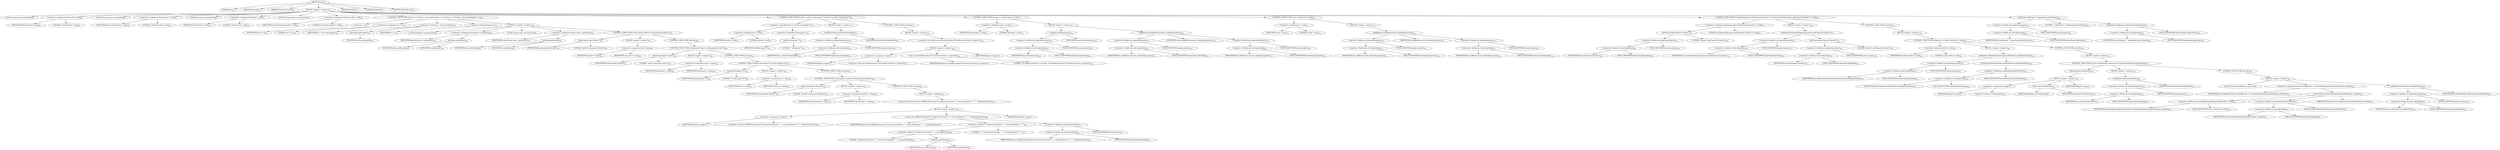 digraph "init" {  
"732" [label = <(METHOD,init)<SUB>387</SUB>> ]
"733" [label = <(PARAM,this)<SUB>387</SUB>> ]
"734" [label = <(PARAM,String tag)<SUB>387</SUB>> ]
"735" [label = <(PARAM,AttributeList attrs)<SUB>387</SUB>> ]
"736" [label = <(BLOCK,&lt;empty&gt;,&lt;empty&gt;)<SUB>387</SUB>> ]
"737" [label = <(LOCAL,String def: java.lang.String)> ]
"738" [label = <(&lt;operator&gt;.assignment,String def = null)<SUB>388</SUB>> ]
"739" [label = <(IDENTIFIER,def,String def = null)<SUB>388</SUB>> ]
"740" [label = <(LITERAL,null,String def = null)<SUB>388</SUB>> ]
"741" [label = <(LOCAL,String name: java.lang.String)> ]
"742" [label = <(&lt;operator&gt;.assignment,String name = null)<SUB>389</SUB>> ]
"743" [label = <(IDENTIFIER,name,String name = null)<SUB>389</SUB>> ]
"744" [label = <(LITERAL,null,String name = null)<SUB>389</SUB>> ]
"745" [label = <(LOCAL,String id: java.lang.String)> ]
"746" [label = <(&lt;operator&gt;.assignment,String id = null)<SUB>390</SUB>> ]
"747" [label = <(IDENTIFIER,id,String id = null)<SUB>390</SUB>> ]
"748" [label = <(LITERAL,null,String id = null)<SUB>390</SUB>> ]
"749" [label = <(LOCAL,String baseDir: java.lang.String)> ]
"750" [label = <(&lt;operator&gt;.assignment,String baseDir = null)<SUB>391</SUB>> ]
"751" [label = <(IDENTIFIER,baseDir,String baseDir = null)<SUB>391</SUB>> ]
"752" [label = <(LITERAL,null,String baseDir = null)<SUB>391</SUB>> ]
"753" [label = <(CONTROL_STRUCTURE,for (int i = 0; Some(i &lt; attrs.getLength()); i++),for (int i = 0; Some(i &lt; attrs.getLength()); i++))<SUB>393</SUB>> ]
"754" [label = <(LOCAL,int i: int)> ]
"755" [label = <(&lt;operator&gt;.assignment,int i = 0)<SUB>393</SUB>> ]
"756" [label = <(IDENTIFIER,i,int i = 0)<SUB>393</SUB>> ]
"757" [label = <(LITERAL,0,int i = 0)<SUB>393</SUB>> ]
"758" [label = <(&lt;operator&gt;.lessThan,i &lt; attrs.getLength())<SUB>393</SUB>> ]
"759" [label = <(IDENTIFIER,i,i &lt; attrs.getLength())<SUB>393</SUB>> ]
"760" [label = <(getLength,getLength())<SUB>393</SUB>> ]
"761" [label = <(IDENTIFIER,attrs,getLength())<SUB>393</SUB>> ]
"762" [label = <(&lt;operator&gt;.postIncrement,i++)<SUB>393</SUB>> ]
"763" [label = <(IDENTIFIER,i,i++)<SUB>393</SUB>> ]
"764" [label = <(BLOCK,&lt;empty&gt;,&lt;empty&gt;)<SUB>393</SUB>> ]
"765" [label = <(LOCAL,String key: java.lang.String)> ]
"766" [label = <(&lt;operator&gt;.assignment,String key = getName(i))<SUB>394</SUB>> ]
"767" [label = <(IDENTIFIER,key,String key = getName(i))<SUB>394</SUB>> ]
"768" [label = <(getName,getName(i))<SUB>394</SUB>> ]
"769" [label = <(IDENTIFIER,attrs,getName(i))<SUB>394</SUB>> ]
"770" [label = <(IDENTIFIER,i,getName(i))<SUB>394</SUB>> ]
"771" [label = <(LOCAL,String value: java.lang.String)> ]
"772" [label = <(&lt;operator&gt;.assignment,String value = getValue(i))<SUB>395</SUB>> ]
"773" [label = <(IDENTIFIER,value,String value = getValue(i))<SUB>395</SUB>> ]
"774" [label = <(getValue,getValue(i))<SUB>395</SUB>> ]
"775" [label = <(IDENTIFIER,attrs,getValue(i))<SUB>395</SUB>> ]
"776" [label = <(IDENTIFIER,i,getValue(i))<SUB>395</SUB>> ]
"777" [label = <(CONTROL_STRUCTURE,if (key.equals(&quot;default&quot;)),if (key.equals(&quot;default&quot;)))<SUB>397</SUB>> ]
"778" [label = <(equals,key.equals(&quot;default&quot;))<SUB>397</SUB>> ]
"779" [label = <(IDENTIFIER,key,key.equals(&quot;default&quot;))<SUB>397</SUB>> ]
"780" [label = <(LITERAL,&quot;default&quot;,key.equals(&quot;default&quot;))<SUB>397</SUB>> ]
"781" [label = <(BLOCK,&lt;empty&gt;,&lt;empty&gt;)<SUB>397</SUB>> ]
"782" [label = <(&lt;operator&gt;.assignment,def = value)<SUB>398</SUB>> ]
"783" [label = <(IDENTIFIER,def,def = value)<SUB>398</SUB>> ]
"784" [label = <(IDENTIFIER,value,def = value)<SUB>398</SUB>> ]
"785" [label = <(CONTROL_STRUCTURE,else,else)<SUB>399</SUB>> ]
"786" [label = <(CONTROL_STRUCTURE,if (key.equals(&quot;name&quot;)),if (key.equals(&quot;name&quot;)))<SUB>399</SUB>> ]
"787" [label = <(equals,key.equals(&quot;name&quot;))<SUB>399</SUB>> ]
"788" [label = <(IDENTIFIER,key,key.equals(&quot;name&quot;))<SUB>399</SUB>> ]
"789" [label = <(LITERAL,&quot;name&quot;,key.equals(&quot;name&quot;))<SUB>399</SUB>> ]
"790" [label = <(BLOCK,&lt;empty&gt;,&lt;empty&gt;)<SUB>399</SUB>> ]
"791" [label = <(&lt;operator&gt;.assignment,name = value)<SUB>400</SUB>> ]
"792" [label = <(IDENTIFIER,name,name = value)<SUB>400</SUB>> ]
"793" [label = <(IDENTIFIER,value,name = value)<SUB>400</SUB>> ]
"794" [label = <(CONTROL_STRUCTURE,else,else)<SUB>401</SUB>> ]
"795" [label = <(CONTROL_STRUCTURE,if (key.equals(&quot;id&quot;)),if (key.equals(&quot;id&quot;)))<SUB>401</SUB>> ]
"796" [label = <(equals,key.equals(&quot;id&quot;))<SUB>401</SUB>> ]
"797" [label = <(IDENTIFIER,key,key.equals(&quot;id&quot;))<SUB>401</SUB>> ]
"798" [label = <(LITERAL,&quot;id&quot;,key.equals(&quot;id&quot;))<SUB>401</SUB>> ]
"799" [label = <(BLOCK,&lt;empty&gt;,&lt;empty&gt;)<SUB>401</SUB>> ]
"800" [label = <(&lt;operator&gt;.assignment,id = value)<SUB>402</SUB>> ]
"801" [label = <(IDENTIFIER,id,id = value)<SUB>402</SUB>> ]
"802" [label = <(IDENTIFIER,value,id = value)<SUB>402</SUB>> ]
"803" [label = <(CONTROL_STRUCTURE,else,else)<SUB>403</SUB>> ]
"804" [label = <(CONTROL_STRUCTURE,if (key.equals(&quot;basedir&quot;)),if (key.equals(&quot;basedir&quot;)))<SUB>403</SUB>> ]
"805" [label = <(equals,key.equals(&quot;basedir&quot;))<SUB>403</SUB>> ]
"806" [label = <(IDENTIFIER,key,key.equals(&quot;basedir&quot;))<SUB>403</SUB>> ]
"807" [label = <(LITERAL,&quot;basedir&quot;,key.equals(&quot;basedir&quot;))<SUB>403</SUB>> ]
"808" [label = <(BLOCK,&lt;empty&gt;,&lt;empty&gt;)<SUB>403</SUB>> ]
"809" [label = <(&lt;operator&gt;.assignment,baseDir = value)<SUB>404</SUB>> ]
"810" [label = <(IDENTIFIER,baseDir,baseDir = value)<SUB>404</SUB>> ]
"811" [label = <(IDENTIFIER,value,baseDir = value)<SUB>404</SUB>> ]
"812" [label = <(CONTROL_STRUCTURE,else,else)<SUB>405</SUB>> ]
"813" [label = <(BLOCK,&lt;empty&gt;,&lt;empty&gt;)<SUB>405</SUB>> ]
"814" [label = <(&lt;operator&gt;.throw,throw new SAXParseException(&quot;Unexpected attribute \&quot;&quot; + attrs.getName(i) + &quot;\&quot;&quot;, helperImpl.locator);)<SUB>406</SUB>> ]
"815" [label = <(BLOCK,&lt;empty&gt;,&lt;empty&gt;)<SUB>406</SUB>> ]
"816" [label = <(&lt;operator&gt;.assignment,&lt;empty&gt;)> ]
"817" [label = <(IDENTIFIER,$obj22,&lt;empty&gt;)> ]
"818" [label = <(&lt;operator&gt;.alloc,new SAXParseException(&quot;Unexpected attribute \&quot;&quot; + attrs.getName(i) + &quot;\&quot;&quot;, helperImpl.locator))<SUB>406</SUB>> ]
"819" [label = <(&lt;init&gt;,new SAXParseException(&quot;Unexpected attribute \&quot;&quot; + attrs.getName(i) + &quot;\&quot;&quot;, helperImpl.locator))<SUB>406</SUB>> ]
"820" [label = <(IDENTIFIER,$obj22,new SAXParseException(&quot;Unexpected attribute \&quot;&quot; + attrs.getName(i) + &quot;\&quot;&quot;, helperImpl.locator))> ]
"821" [label = <(&lt;operator&gt;.addition,&quot;Unexpected attribute \&quot;&quot; + attrs.getName(i) + &quot;\&quot;&quot;)<SUB>406</SUB>> ]
"822" [label = <(&lt;operator&gt;.addition,&quot;Unexpected attribute \&quot;&quot; + attrs.getName(i))<SUB>406</SUB>> ]
"823" [label = <(LITERAL,&quot;Unexpected attribute \&quot;&quot;,&quot;Unexpected attribute \&quot;&quot; + attrs.getName(i))<SUB>406</SUB>> ]
"824" [label = <(getName,getName(i))<SUB>406</SUB>> ]
"825" [label = <(IDENTIFIER,attrs,getName(i))<SUB>406</SUB>> ]
"826" [label = <(IDENTIFIER,i,getName(i))<SUB>406</SUB>> ]
"827" [label = <(LITERAL,&quot;\&quot;&quot;,&quot;Unexpected attribute \&quot;&quot; + attrs.getName(i) + &quot;\&quot;&quot;)<SUB>406</SUB>> ]
"828" [label = <(&lt;operator&gt;.fieldAccess,helperImpl.locator)<SUB>407</SUB>> ]
"829" [label = <(&lt;operator&gt;.fieldAccess,this.helperImpl)<SUB>407</SUB>> ]
"830" [label = <(IDENTIFIER,this,new SAXParseException(&quot;Unexpected attribute \&quot;&quot; + attrs.getName(i) + &quot;\&quot;&quot;, helperImpl.locator))<SUB>407</SUB>> ]
"831" [label = <(FIELD_IDENTIFIER,helperImpl,helperImpl)<SUB>407</SUB>> ]
"832" [label = <(FIELD_IDENTIFIER,locator,locator)<SUB>407</SUB>> ]
"833" [label = <(IDENTIFIER,$obj22,&lt;empty&gt;)> ]
"834" [label = <(CONTROL_STRUCTURE,if (def != null &amp;&amp; !def.equals(&quot;&quot;)),if (def != null &amp;&amp; !def.equals(&quot;&quot;)))<SUB>411</SUB>> ]
"835" [label = <(&lt;operator&gt;.logicalAnd,def != null &amp;&amp; !def.equals(&quot;&quot;))<SUB>411</SUB>> ]
"836" [label = <(&lt;operator&gt;.notEquals,def != null)<SUB>411</SUB>> ]
"837" [label = <(IDENTIFIER,def,def != null)<SUB>411</SUB>> ]
"838" [label = <(LITERAL,null,def != null)<SUB>411</SUB>> ]
"839" [label = <(&lt;operator&gt;.logicalNot,!def.equals(&quot;&quot;))<SUB>411</SUB>> ]
"840" [label = <(equals,def.equals(&quot;&quot;))<SUB>411</SUB>> ]
"841" [label = <(IDENTIFIER,def,def.equals(&quot;&quot;))<SUB>411</SUB>> ]
"842" [label = <(LITERAL,&quot;&quot;,def.equals(&quot;&quot;))<SUB>411</SUB>> ]
"843" [label = <(BLOCK,&lt;empty&gt;,&lt;empty&gt;)<SUB>411</SUB>> ]
"844" [label = <(setDefaultTarget,setDefaultTarget(def))<SUB>412</SUB>> ]
"845" [label = <(&lt;operator&gt;.fieldAccess,helperImpl.project)<SUB>412</SUB>> ]
"846" [label = <(&lt;operator&gt;.fieldAccess,this.helperImpl)<SUB>412</SUB>> ]
"847" [label = <(IDENTIFIER,this,setDefaultTarget(def))<SUB>412</SUB>> ]
"848" [label = <(FIELD_IDENTIFIER,helperImpl,helperImpl)<SUB>412</SUB>> ]
"849" [label = <(FIELD_IDENTIFIER,project,project)<SUB>412</SUB>> ]
"850" [label = <(IDENTIFIER,def,setDefaultTarget(def))<SUB>412</SUB>> ]
"851" [label = <(CONTROL_STRUCTURE,else,else)<SUB>413</SUB>> ]
"852" [label = <(BLOCK,&lt;empty&gt;,&lt;empty&gt;)<SUB>413</SUB>> ]
"853" [label = <(&lt;operator&gt;.throw,throw new BuildException(&quot;The default attribute is required&quot;);)<SUB>414</SUB>> ]
"854" [label = <(BLOCK,&lt;empty&gt;,&lt;empty&gt;)<SUB>414</SUB>> ]
"855" [label = <(&lt;operator&gt;.assignment,&lt;empty&gt;)> ]
"856" [label = <(IDENTIFIER,$obj23,&lt;empty&gt;)> ]
"857" [label = <(&lt;operator&gt;.alloc,new BuildException(&quot;The default attribute is required&quot;))<SUB>414</SUB>> ]
"858" [label = <(&lt;init&gt;,new BuildException(&quot;The default attribute is required&quot;))<SUB>414</SUB>> ]
"859" [label = <(IDENTIFIER,$obj23,new BuildException(&quot;The default attribute is required&quot;))> ]
"860" [label = <(LITERAL,&quot;The default attribute is required&quot;,new BuildException(&quot;The default attribute is required&quot;))<SUB>414</SUB>> ]
"861" [label = <(IDENTIFIER,$obj23,&lt;empty&gt;)> ]
"862" [label = <(CONTROL_STRUCTURE,if (name != null),if (name != null))<SUB>417</SUB>> ]
"863" [label = <(&lt;operator&gt;.notEquals,name != null)<SUB>417</SUB>> ]
"864" [label = <(IDENTIFIER,name,name != null)<SUB>417</SUB>> ]
"865" [label = <(LITERAL,null,name != null)<SUB>417</SUB>> ]
"866" [label = <(BLOCK,&lt;empty&gt;,&lt;empty&gt;)<SUB>417</SUB>> ]
"867" [label = <(setName,setName(name))<SUB>418</SUB>> ]
"868" [label = <(&lt;operator&gt;.fieldAccess,helperImpl.project)<SUB>418</SUB>> ]
"869" [label = <(&lt;operator&gt;.fieldAccess,this.helperImpl)<SUB>418</SUB>> ]
"870" [label = <(IDENTIFIER,this,setName(name))<SUB>418</SUB>> ]
"871" [label = <(FIELD_IDENTIFIER,helperImpl,helperImpl)<SUB>418</SUB>> ]
"872" [label = <(FIELD_IDENTIFIER,project,project)<SUB>418</SUB>> ]
"873" [label = <(IDENTIFIER,name,setName(name))<SUB>418</SUB>> ]
"874" [label = <(addReference,addReference(name, helperImpl.project))<SUB>419</SUB>> ]
"875" [label = <(&lt;operator&gt;.fieldAccess,helperImpl.project)<SUB>419</SUB>> ]
"876" [label = <(&lt;operator&gt;.fieldAccess,this.helperImpl)<SUB>419</SUB>> ]
"877" [label = <(IDENTIFIER,this,addReference(name, helperImpl.project))<SUB>419</SUB>> ]
"878" [label = <(FIELD_IDENTIFIER,helperImpl,helperImpl)<SUB>419</SUB>> ]
"879" [label = <(FIELD_IDENTIFIER,project,project)<SUB>419</SUB>> ]
"880" [label = <(IDENTIFIER,name,addReference(name, helperImpl.project))<SUB>419</SUB>> ]
"881" [label = <(&lt;operator&gt;.fieldAccess,helperImpl.project)<SUB>419</SUB>> ]
"882" [label = <(&lt;operator&gt;.fieldAccess,this.helperImpl)<SUB>419</SUB>> ]
"883" [label = <(IDENTIFIER,this,addReference(name, helperImpl.project))<SUB>419</SUB>> ]
"884" [label = <(FIELD_IDENTIFIER,helperImpl,helperImpl)<SUB>419</SUB>> ]
"885" [label = <(FIELD_IDENTIFIER,project,project)<SUB>419</SUB>> ]
"886" [label = <(CONTROL_STRUCTURE,if (id != null),if (id != null))<SUB>422</SUB>> ]
"887" [label = <(&lt;operator&gt;.notEquals,id != null)<SUB>422</SUB>> ]
"888" [label = <(IDENTIFIER,id,id != null)<SUB>422</SUB>> ]
"889" [label = <(LITERAL,null,id != null)<SUB>422</SUB>> ]
"890" [label = <(BLOCK,&lt;empty&gt;,&lt;empty&gt;)<SUB>422</SUB>> ]
"891" [label = <(addReference,addReference(id, helperImpl.project))<SUB>423</SUB>> ]
"892" [label = <(&lt;operator&gt;.fieldAccess,helperImpl.project)<SUB>423</SUB>> ]
"893" [label = <(&lt;operator&gt;.fieldAccess,this.helperImpl)<SUB>423</SUB>> ]
"894" [label = <(IDENTIFIER,this,addReference(id, helperImpl.project))<SUB>423</SUB>> ]
"895" [label = <(FIELD_IDENTIFIER,helperImpl,helperImpl)<SUB>423</SUB>> ]
"896" [label = <(FIELD_IDENTIFIER,project,project)<SUB>423</SUB>> ]
"897" [label = <(IDENTIFIER,id,addReference(id, helperImpl.project))<SUB>423</SUB>> ]
"898" [label = <(&lt;operator&gt;.fieldAccess,helperImpl.project)<SUB>423</SUB>> ]
"899" [label = <(&lt;operator&gt;.fieldAccess,this.helperImpl)<SUB>423</SUB>> ]
"900" [label = <(IDENTIFIER,this,addReference(id, helperImpl.project))<SUB>423</SUB>> ]
"901" [label = <(FIELD_IDENTIFIER,helperImpl,helperImpl)<SUB>423</SUB>> ]
"902" [label = <(FIELD_IDENTIFIER,project,project)<SUB>423</SUB>> ]
"903" [label = <(CONTROL_STRUCTURE,if (helperImpl.project.getProperty(&quot;basedir&quot;) != null),if (helperImpl.project.getProperty(&quot;basedir&quot;) != null))<SUB>426</SUB>> ]
"904" [label = <(&lt;operator&gt;.notEquals,helperImpl.project.getProperty(&quot;basedir&quot;) != null)<SUB>426</SUB>> ]
"905" [label = <(getProperty,getProperty(&quot;basedir&quot;))<SUB>426</SUB>> ]
"906" [label = <(&lt;operator&gt;.fieldAccess,helperImpl.project)<SUB>426</SUB>> ]
"907" [label = <(&lt;operator&gt;.fieldAccess,this.helperImpl)<SUB>426</SUB>> ]
"908" [label = <(IDENTIFIER,this,getProperty(&quot;basedir&quot;))<SUB>426</SUB>> ]
"909" [label = <(FIELD_IDENTIFIER,helperImpl,helperImpl)<SUB>426</SUB>> ]
"910" [label = <(FIELD_IDENTIFIER,project,project)<SUB>426</SUB>> ]
"911" [label = <(LITERAL,&quot;basedir&quot;,getProperty(&quot;basedir&quot;))<SUB>426</SUB>> ]
"912" [label = <(LITERAL,null,helperImpl.project.getProperty(&quot;basedir&quot;) != null)<SUB>426</SUB>> ]
"913" [label = <(BLOCK,&lt;empty&gt;,&lt;empty&gt;)<SUB>426</SUB>> ]
"914" [label = <(setBasedir,setBasedir(helperImpl.project.getProperty(&quot;basedir&quot;)))<SUB>427</SUB>> ]
"915" [label = <(&lt;operator&gt;.fieldAccess,helperImpl.project)<SUB>427</SUB>> ]
"916" [label = <(&lt;operator&gt;.fieldAccess,this.helperImpl)<SUB>427</SUB>> ]
"917" [label = <(IDENTIFIER,this,setBasedir(helperImpl.project.getProperty(&quot;basedir&quot;)))<SUB>427</SUB>> ]
"918" [label = <(FIELD_IDENTIFIER,helperImpl,helperImpl)<SUB>427</SUB>> ]
"919" [label = <(FIELD_IDENTIFIER,project,project)<SUB>427</SUB>> ]
"920" [label = <(getProperty,getProperty(&quot;basedir&quot;))<SUB>427</SUB>> ]
"921" [label = <(&lt;operator&gt;.fieldAccess,helperImpl.project)<SUB>427</SUB>> ]
"922" [label = <(&lt;operator&gt;.fieldAccess,this.helperImpl)<SUB>427</SUB>> ]
"923" [label = <(IDENTIFIER,this,getProperty(&quot;basedir&quot;))<SUB>427</SUB>> ]
"924" [label = <(FIELD_IDENTIFIER,helperImpl,helperImpl)<SUB>427</SUB>> ]
"925" [label = <(FIELD_IDENTIFIER,project,project)<SUB>427</SUB>> ]
"926" [label = <(LITERAL,&quot;basedir&quot;,getProperty(&quot;basedir&quot;))<SUB>427</SUB>> ]
"927" [label = <(CONTROL_STRUCTURE,else,else)<SUB>428</SUB>> ]
"928" [label = <(BLOCK,&lt;empty&gt;,&lt;empty&gt;)<SUB>428</SUB>> ]
"929" [label = <(CONTROL_STRUCTURE,if (baseDir == null),if (baseDir == null))<SUB>429</SUB>> ]
"930" [label = <(&lt;operator&gt;.equals,baseDir == null)<SUB>429</SUB>> ]
"931" [label = <(IDENTIFIER,baseDir,baseDir == null)<SUB>429</SUB>> ]
"932" [label = <(LITERAL,null,baseDir == null)<SUB>429</SUB>> ]
"933" [label = <(BLOCK,&lt;empty&gt;,&lt;empty&gt;)<SUB>429</SUB>> ]
"934" [label = <(setBasedir,setBasedir(helperImpl.buildFileParent.getAbsolutePath()))<SUB>430</SUB>> ]
"935" [label = <(&lt;operator&gt;.fieldAccess,helperImpl.project)<SUB>430</SUB>> ]
"936" [label = <(&lt;operator&gt;.fieldAccess,this.helperImpl)<SUB>430</SUB>> ]
"937" [label = <(IDENTIFIER,this,setBasedir(helperImpl.buildFileParent.getAbsolutePath()))<SUB>430</SUB>> ]
"938" [label = <(FIELD_IDENTIFIER,helperImpl,helperImpl)<SUB>430</SUB>> ]
"939" [label = <(FIELD_IDENTIFIER,project,project)<SUB>430</SUB>> ]
"940" [label = <(getAbsolutePath,helperImpl.buildFileParent.getAbsolutePath())<SUB>430</SUB>> ]
"941" [label = <(&lt;operator&gt;.fieldAccess,helperImpl.buildFileParent)<SUB>430</SUB>> ]
"942" [label = <(&lt;operator&gt;.fieldAccess,this.helperImpl)<SUB>430</SUB>> ]
"943" [label = <(IDENTIFIER,this,helperImpl.buildFileParent.getAbsolutePath())<SUB>430</SUB>> ]
"944" [label = <(FIELD_IDENTIFIER,helperImpl,helperImpl)<SUB>430</SUB>> ]
"945" [label = <(FIELD_IDENTIFIER,buildFileParent,buildFileParent)<SUB>430</SUB>> ]
"946" [label = <(CONTROL_STRUCTURE,else,else)<SUB>431</SUB>> ]
"947" [label = <(BLOCK,&lt;empty&gt;,&lt;empty&gt;)<SUB>431</SUB>> ]
"948" [label = <(CONTROL_STRUCTURE,if ((new File(baseDir)).isAbsolute()),if ((new File(baseDir)).isAbsolute()))<SUB>433</SUB>> ]
"949" [label = <(isAbsolute,this.isAbsolute())<SUB>433</SUB>> ]
"950" [label = <(BLOCK,&lt;empty&gt;,&lt;empty&gt;)<SUB>433</SUB>> ]
"951" [label = <(&lt;operator&gt;.assignment,&lt;empty&gt;)> ]
"952" [label = <(IDENTIFIER,$obj24,&lt;empty&gt;)> ]
"953" [label = <(&lt;operator&gt;.alloc,new File(baseDir))<SUB>433</SUB>> ]
"954" [label = <(&lt;init&gt;,new File(baseDir))<SUB>433</SUB>> ]
"955" [label = <(IDENTIFIER,$obj24,new File(baseDir))> ]
"956" [label = <(IDENTIFIER,baseDir,new File(baseDir))<SUB>433</SUB>> ]
"957" [label = <(IDENTIFIER,$obj24,&lt;empty&gt;)> ]
"958" [label = <(BLOCK,&lt;empty&gt;,&lt;empty&gt;)<SUB>433</SUB>> ]
"959" [label = <(setBasedir,setBasedir(baseDir))<SUB>434</SUB>> ]
"960" [label = <(&lt;operator&gt;.fieldAccess,helperImpl.project)<SUB>434</SUB>> ]
"961" [label = <(&lt;operator&gt;.fieldAccess,this.helperImpl)<SUB>434</SUB>> ]
"962" [label = <(IDENTIFIER,this,setBasedir(baseDir))<SUB>434</SUB>> ]
"963" [label = <(FIELD_IDENTIFIER,helperImpl,helperImpl)<SUB>434</SUB>> ]
"964" [label = <(FIELD_IDENTIFIER,project,project)<SUB>434</SUB>> ]
"965" [label = <(IDENTIFIER,baseDir,setBasedir(baseDir))<SUB>434</SUB>> ]
"966" [label = <(CONTROL_STRUCTURE,else,else)<SUB>435</SUB>> ]
"967" [label = <(BLOCK,&lt;empty&gt;,&lt;empty&gt;)<SUB>435</SUB>> ]
"968" [label = <(LOCAL,File resolvedBaseDir: java.io.File)> ]
"969" [label = <(&lt;operator&gt;.assignment,File resolvedBaseDir = resolveFile(helperImpl.buildFileParent, baseDir))<SUB>436</SUB>> ]
"970" [label = <(IDENTIFIER,resolvedBaseDir,File resolvedBaseDir = resolveFile(helperImpl.buildFileParent, baseDir))<SUB>436</SUB>> ]
"971" [label = <(resolveFile,resolveFile(helperImpl.buildFileParent, baseDir))<SUB>436</SUB>> ]
"972" [label = <(&lt;operator&gt;.fieldAccess,ProjectHelperImpl$ProjectHandler.FILE_UTILS)<SUB>436</SUB>> ]
"973" [label = <(IDENTIFIER,ProjectHelperImpl$ProjectHandler,resolveFile(helperImpl.buildFileParent, baseDir))<SUB>436</SUB>> ]
"974" [label = <(FIELD_IDENTIFIER,FILE_UTILS,FILE_UTILS)<SUB>436</SUB>> ]
"975" [label = <(&lt;operator&gt;.fieldAccess,helperImpl.buildFileParent)<SUB>437</SUB>> ]
"976" [label = <(&lt;operator&gt;.fieldAccess,this.helperImpl)<SUB>437</SUB>> ]
"977" [label = <(IDENTIFIER,this,resolveFile(helperImpl.buildFileParent, baseDir))<SUB>437</SUB>> ]
"978" [label = <(FIELD_IDENTIFIER,helperImpl,helperImpl)<SUB>437</SUB>> ]
"979" [label = <(FIELD_IDENTIFIER,buildFileParent,buildFileParent)<SUB>437</SUB>> ]
"980" [label = <(IDENTIFIER,baseDir,resolveFile(helperImpl.buildFileParent, baseDir))<SUB>437</SUB>> ]
"981" [label = <(setBaseDir,setBaseDir(resolvedBaseDir))<SUB>438</SUB>> ]
"982" [label = <(&lt;operator&gt;.fieldAccess,helperImpl.project)<SUB>438</SUB>> ]
"983" [label = <(&lt;operator&gt;.fieldAccess,this.helperImpl)<SUB>438</SUB>> ]
"984" [label = <(IDENTIFIER,this,setBaseDir(resolvedBaseDir))<SUB>438</SUB>> ]
"985" [label = <(FIELD_IDENTIFIER,helperImpl,helperImpl)<SUB>438</SUB>> ]
"986" [label = <(FIELD_IDENTIFIER,project,project)<SUB>438</SUB>> ]
"987" [label = <(IDENTIFIER,resolvedBaseDir,setBaseDir(resolvedBaseDir))<SUB>438</SUB>> ]
"988" [label = <(addTarget,addTarget(&quot;&quot;, helperImpl.implicitTarget))<SUB>443</SUB>> ]
"989" [label = <(&lt;operator&gt;.fieldAccess,helperImpl.project)<SUB>443</SUB>> ]
"990" [label = <(&lt;operator&gt;.fieldAccess,this.helperImpl)<SUB>443</SUB>> ]
"991" [label = <(IDENTIFIER,this,addTarget(&quot;&quot;, helperImpl.implicitTarget))<SUB>443</SUB>> ]
"992" [label = <(FIELD_IDENTIFIER,helperImpl,helperImpl)<SUB>443</SUB>> ]
"993" [label = <(FIELD_IDENTIFIER,project,project)<SUB>443</SUB>> ]
"994" [label = <(LITERAL,&quot;&quot;,addTarget(&quot;&quot;, helperImpl.implicitTarget))<SUB>443</SUB>> ]
"995" [label = <(&lt;operator&gt;.fieldAccess,helperImpl.implicitTarget)<SUB>443</SUB>> ]
"996" [label = <(&lt;operator&gt;.fieldAccess,this.helperImpl)<SUB>443</SUB>> ]
"997" [label = <(IDENTIFIER,this,addTarget(&quot;&quot;, helperImpl.implicitTarget))<SUB>443</SUB>> ]
"998" [label = <(FIELD_IDENTIFIER,helperImpl,helperImpl)<SUB>443</SUB>> ]
"999" [label = <(FIELD_IDENTIFIER,implicitTarget,implicitTarget)<SUB>443</SUB>> ]
"1000" [label = <(MODIFIER,PUBLIC)> ]
"1001" [label = <(MODIFIER,VIRTUAL)> ]
"1002" [label = <(METHOD_RETURN,void)<SUB>387</SUB>> ]
  "732" -> "733" 
  "732" -> "734" 
  "732" -> "735" 
  "732" -> "736" 
  "732" -> "1000" 
  "732" -> "1001" 
  "732" -> "1002" 
  "736" -> "737" 
  "736" -> "738" 
  "736" -> "741" 
  "736" -> "742" 
  "736" -> "745" 
  "736" -> "746" 
  "736" -> "749" 
  "736" -> "750" 
  "736" -> "753" 
  "736" -> "834" 
  "736" -> "862" 
  "736" -> "886" 
  "736" -> "903" 
  "736" -> "988" 
  "738" -> "739" 
  "738" -> "740" 
  "742" -> "743" 
  "742" -> "744" 
  "746" -> "747" 
  "746" -> "748" 
  "750" -> "751" 
  "750" -> "752" 
  "753" -> "754" 
  "753" -> "755" 
  "753" -> "758" 
  "753" -> "762" 
  "753" -> "764" 
  "755" -> "756" 
  "755" -> "757" 
  "758" -> "759" 
  "758" -> "760" 
  "760" -> "761" 
  "762" -> "763" 
  "764" -> "765" 
  "764" -> "766" 
  "764" -> "771" 
  "764" -> "772" 
  "764" -> "777" 
  "766" -> "767" 
  "766" -> "768" 
  "768" -> "769" 
  "768" -> "770" 
  "772" -> "773" 
  "772" -> "774" 
  "774" -> "775" 
  "774" -> "776" 
  "777" -> "778" 
  "777" -> "781" 
  "777" -> "785" 
  "778" -> "779" 
  "778" -> "780" 
  "781" -> "782" 
  "782" -> "783" 
  "782" -> "784" 
  "785" -> "786" 
  "786" -> "787" 
  "786" -> "790" 
  "786" -> "794" 
  "787" -> "788" 
  "787" -> "789" 
  "790" -> "791" 
  "791" -> "792" 
  "791" -> "793" 
  "794" -> "795" 
  "795" -> "796" 
  "795" -> "799" 
  "795" -> "803" 
  "796" -> "797" 
  "796" -> "798" 
  "799" -> "800" 
  "800" -> "801" 
  "800" -> "802" 
  "803" -> "804" 
  "804" -> "805" 
  "804" -> "808" 
  "804" -> "812" 
  "805" -> "806" 
  "805" -> "807" 
  "808" -> "809" 
  "809" -> "810" 
  "809" -> "811" 
  "812" -> "813" 
  "813" -> "814" 
  "814" -> "815" 
  "815" -> "816" 
  "815" -> "819" 
  "815" -> "833" 
  "816" -> "817" 
  "816" -> "818" 
  "819" -> "820" 
  "819" -> "821" 
  "819" -> "828" 
  "821" -> "822" 
  "821" -> "827" 
  "822" -> "823" 
  "822" -> "824" 
  "824" -> "825" 
  "824" -> "826" 
  "828" -> "829" 
  "828" -> "832" 
  "829" -> "830" 
  "829" -> "831" 
  "834" -> "835" 
  "834" -> "843" 
  "834" -> "851" 
  "835" -> "836" 
  "835" -> "839" 
  "836" -> "837" 
  "836" -> "838" 
  "839" -> "840" 
  "840" -> "841" 
  "840" -> "842" 
  "843" -> "844" 
  "844" -> "845" 
  "844" -> "850" 
  "845" -> "846" 
  "845" -> "849" 
  "846" -> "847" 
  "846" -> "848" 
  "851" -> "852" 
  "852" -> "853" 
  "853" -> "854" 
  "854" -> "855" 
  "854" -> "858" 
  "854" -> "861" 
  "855" -> "856" 
  "855" -> "857" 
  "858" -> "859" 
  "858" -> "860" 
  "862" -> "863" 
  "862" -> "866" 
  "863" -> "864" 
  "863" -> "865" 
  "866" -> "867" 
  "866" -> "874" 
  "867" -> "868" 
  "867" -> "873" 
  "868" -> "869" 
  "868" -> "872" 
  "869" -> "870" 
  "869" -> "871" 
  "874" -> "875" 
  "874" -> "880" 
  "874" -> "881" 
  "875" -> "876" 
  "875" -> "879" 
  "876" -> "877" 
  "876" -> "878" 
  "881" -> "882" 
  "881" -> "885" 
  "882" -> "883" 
  "882" -> "884" 
  "886" -> "887" 
  "886" -> "890" 
  "887" -> "888" 
  "887" -> "889" 
  "890" -> "891" 
  "891" -> "892" 
  "891" -> "897" 
  "891" -> "898" 
  "892" -> "893" 
  "892" -> "896" 
  "893" -> "894" 
  "893" -> "895" 
  "898" -> "899" 
  "898" -> "902" 
  "899" -> "900" 
  "899" -> "901" 
  "903" -> "904" 
  "903" -> "913" 
  "903" -> "927" 
  "904" -> "905" 
  "904" -> "912" 
  "905" -> "906" 
  "905" -> "911" 
  "906" -> "907" 
  "906" -> "910" 
  "907" -> "908" 
  "907" -> "909" 
  "913" -> "914" 
  "914" -> "915" 
  "914" -> "920" 
  "915" -> "916" 
  "915" -> "919" 
  "916" -> "917" 
  "916" -> "918" 
  "920" -> "921" 
  "920" -> "926" 
  "921" -> "922" 
  "921" -> "925" 
  "922" -> "923" 
  "922" -> "924" 
  "927" -> "928" 
  "928" -> "929" 
  "929" -> "930" 
  "929" -> "933" 
  "929" -> "946" 
  "930" -> "931" 
  "930" -> "932" 
  "933" -> "934" 
  "934" -> "935" 
  "934" -> "940" 
  "935" -> "936" 
  "935" -> "939" 
  "936" -> "937" 
  "936" -> "938" 
  "940" -> "941" 
  "941" -> "942" 
  "941" -> "945" 
  "942" -> "943" 
  "942" -> "944" 
  "946" -> "947" 
  "947" -> "948" 
  "948" -> "949" 
  "948" -> "958" 
  "948" -> "966" 
  "949" -> "950" 
  "950" -> "951" 
  "950" -> "954" 
  "950" -> "957" 
  "951" -> "952" 
  "951" -> "953" 
  "954" -> "955" 
  "954" -> "956" 
  "958" -> "959" 
  "959" -> "960" 
  "959" -> "965" 
  "960" -> "961" 
  "960" -> "964" 
  "961" -> "962" 
  "961" -> "963" 
  "966" -> "967" 
  "967" -> "968" 
  "967" -> "969" 
  "967" -> "981" 
  "969" -> "970" 
  "969" -> "971" 
  "971" -> "972" 
  "971" -> "975" 
  "971" -> "980" 
  "972" -> "973" 
  "972" -> "974" 
  "975" -> "976" 
  "975" -> "979" 
  "976" -> "977" 
  "976" -> "978" 
  "981" -> "982" 
  "981" -> "987" 
  "982" -> "983" 
  "982" -> "986" 
  "983" -> "984" 
  "983" -> "985" 
  "988" -> "989" 
  "988" -> "994" 
  "988" -> "995" 
  "989" -> "990" 
  "989" -> "993" 
  "990" -> "991" 
  "990" -> "992" 
  "995" -> "996" 
  "995" -> "999" 
  "996" -> "997" 
  "996" -> "998" 
}
